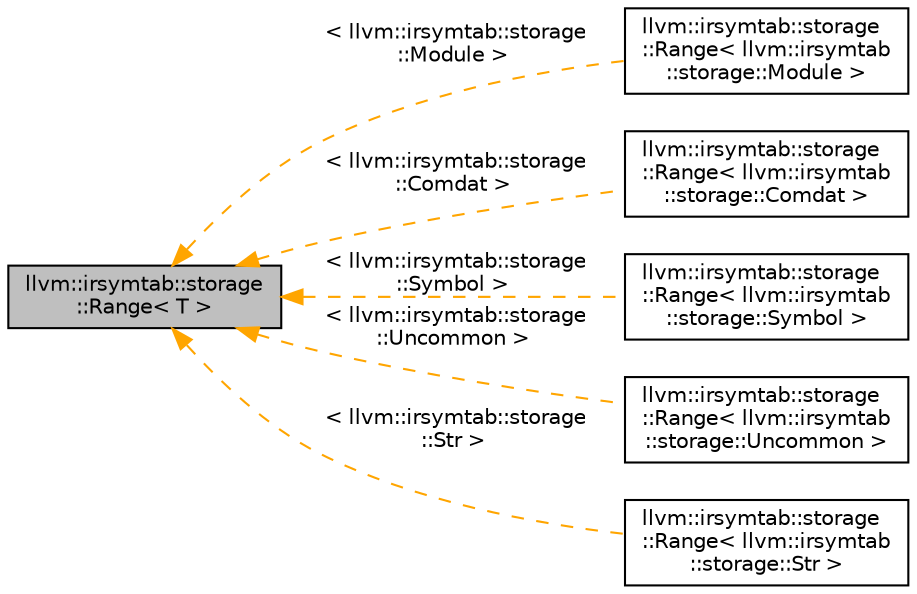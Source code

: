 digraph "llvm::irsymtab::storage::Range&lt; T &gt;"
{
 // LATEX_PDF_SIZE
  bgcolor="transparent";
  edge [fontname="Helvetica",fontsize="10",labelfontname="Helvetica",labelfontsize="10"];
  node [fontname="Helvetica",fontsize="10",shape="box"];
  rankdir="LR";
  Node1 [label="llvm::irsymtab::storage\l::Range\< T \>",height=0.2,width=0.4,color="black", fillcolor="grey75", style="filled", fontcolor="black",tooltip="A reference to a range of objects in the symbol table."];
  Node1 -> Node2 [dir="back",color="orange",fontsize="10",style="dashed",label=" \< llvm::irsymtab::storage\l::Module \>" ,fontname="Helvetica"];
  Node2 [label="llvm::irsymtab::storage\l::Range\< llvm::irsymtab\l::storage::Module \>",height=0.2,width=0.4,color="black",URL="$structllvm_1_1irsymtab_1_1storage_1_1Range.html",tooltip=" "];
  Node1 -> Node3 [dir="back",color="orange",fontsize="10",style="dashed",label=" \< llvm::irsymtab::storage\l::Comdat \>" ,fontname="Helvetica"];
  Node3 [label="llvm::irsymtab::storage\l::Range\< llvm::irsymtab\l::storage::Comdat \>",height=0.2,width=0.4,color="black",URL="$structllvm_1_1irsymtab_1_1storage_1_1Range.html",tooltip=" "];
  Node1 -> Node4 [dir="back",color="orange",fontsize="10",style="dashed",label=" \< llvm::irsymtab::storage\l::Symbol \>" ,fontname="Helvetica"];
  Node4 [label="llvm::irsymtab::storage\l::Range\< llvm::irsymtab\l::storage::Symbol \>",height=0.2,width=0.4,color="black",URL="$structllvm_1_1irsymtab_1_1storage_1_1Range.html",tooltip=" "];
  Node1 -> Node5 [dir="back",color="orange",fontsize="10",style="dashed",label=" \< llvm::irsymtab::storage\l::Uncommon \>" ,fontname="Helvetica"];
  Node5 [label="llvm::irsymtab::storage\l::Range\< llvm::irsymtab\l::storage::Uncommon \>",height=0.2,width=0.4,color="black",URL="$structllvm_1_1irsymtab_1_1storage_1_1Range.html",tooltip=" "];
  Node1 -> Node6 [dir="back",color="orange",fontsize="10",style="dashed",label=" \< llvm::irsymtab::storage\l::Str \>" ,fontname="Helvetica"];
  Node6 [label="llvm::irsymtab::storage\l::Range\< llvm::irsymtab\l::storage::Str \>",height=0.2,width=0.4,color="black",URL="$structllvm_1_1irsymtab_1_1storage_1_1Range.html",tooltip=" "];
}
